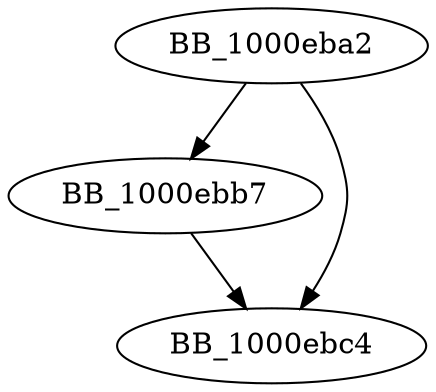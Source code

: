 DiGraph ___AdjustPointer{
BB_1000eba2->BB_1000ebb7
BB_1000eba2->BB_1000ebc4
BB_1000ebb7->BB_1000ebc4
}
